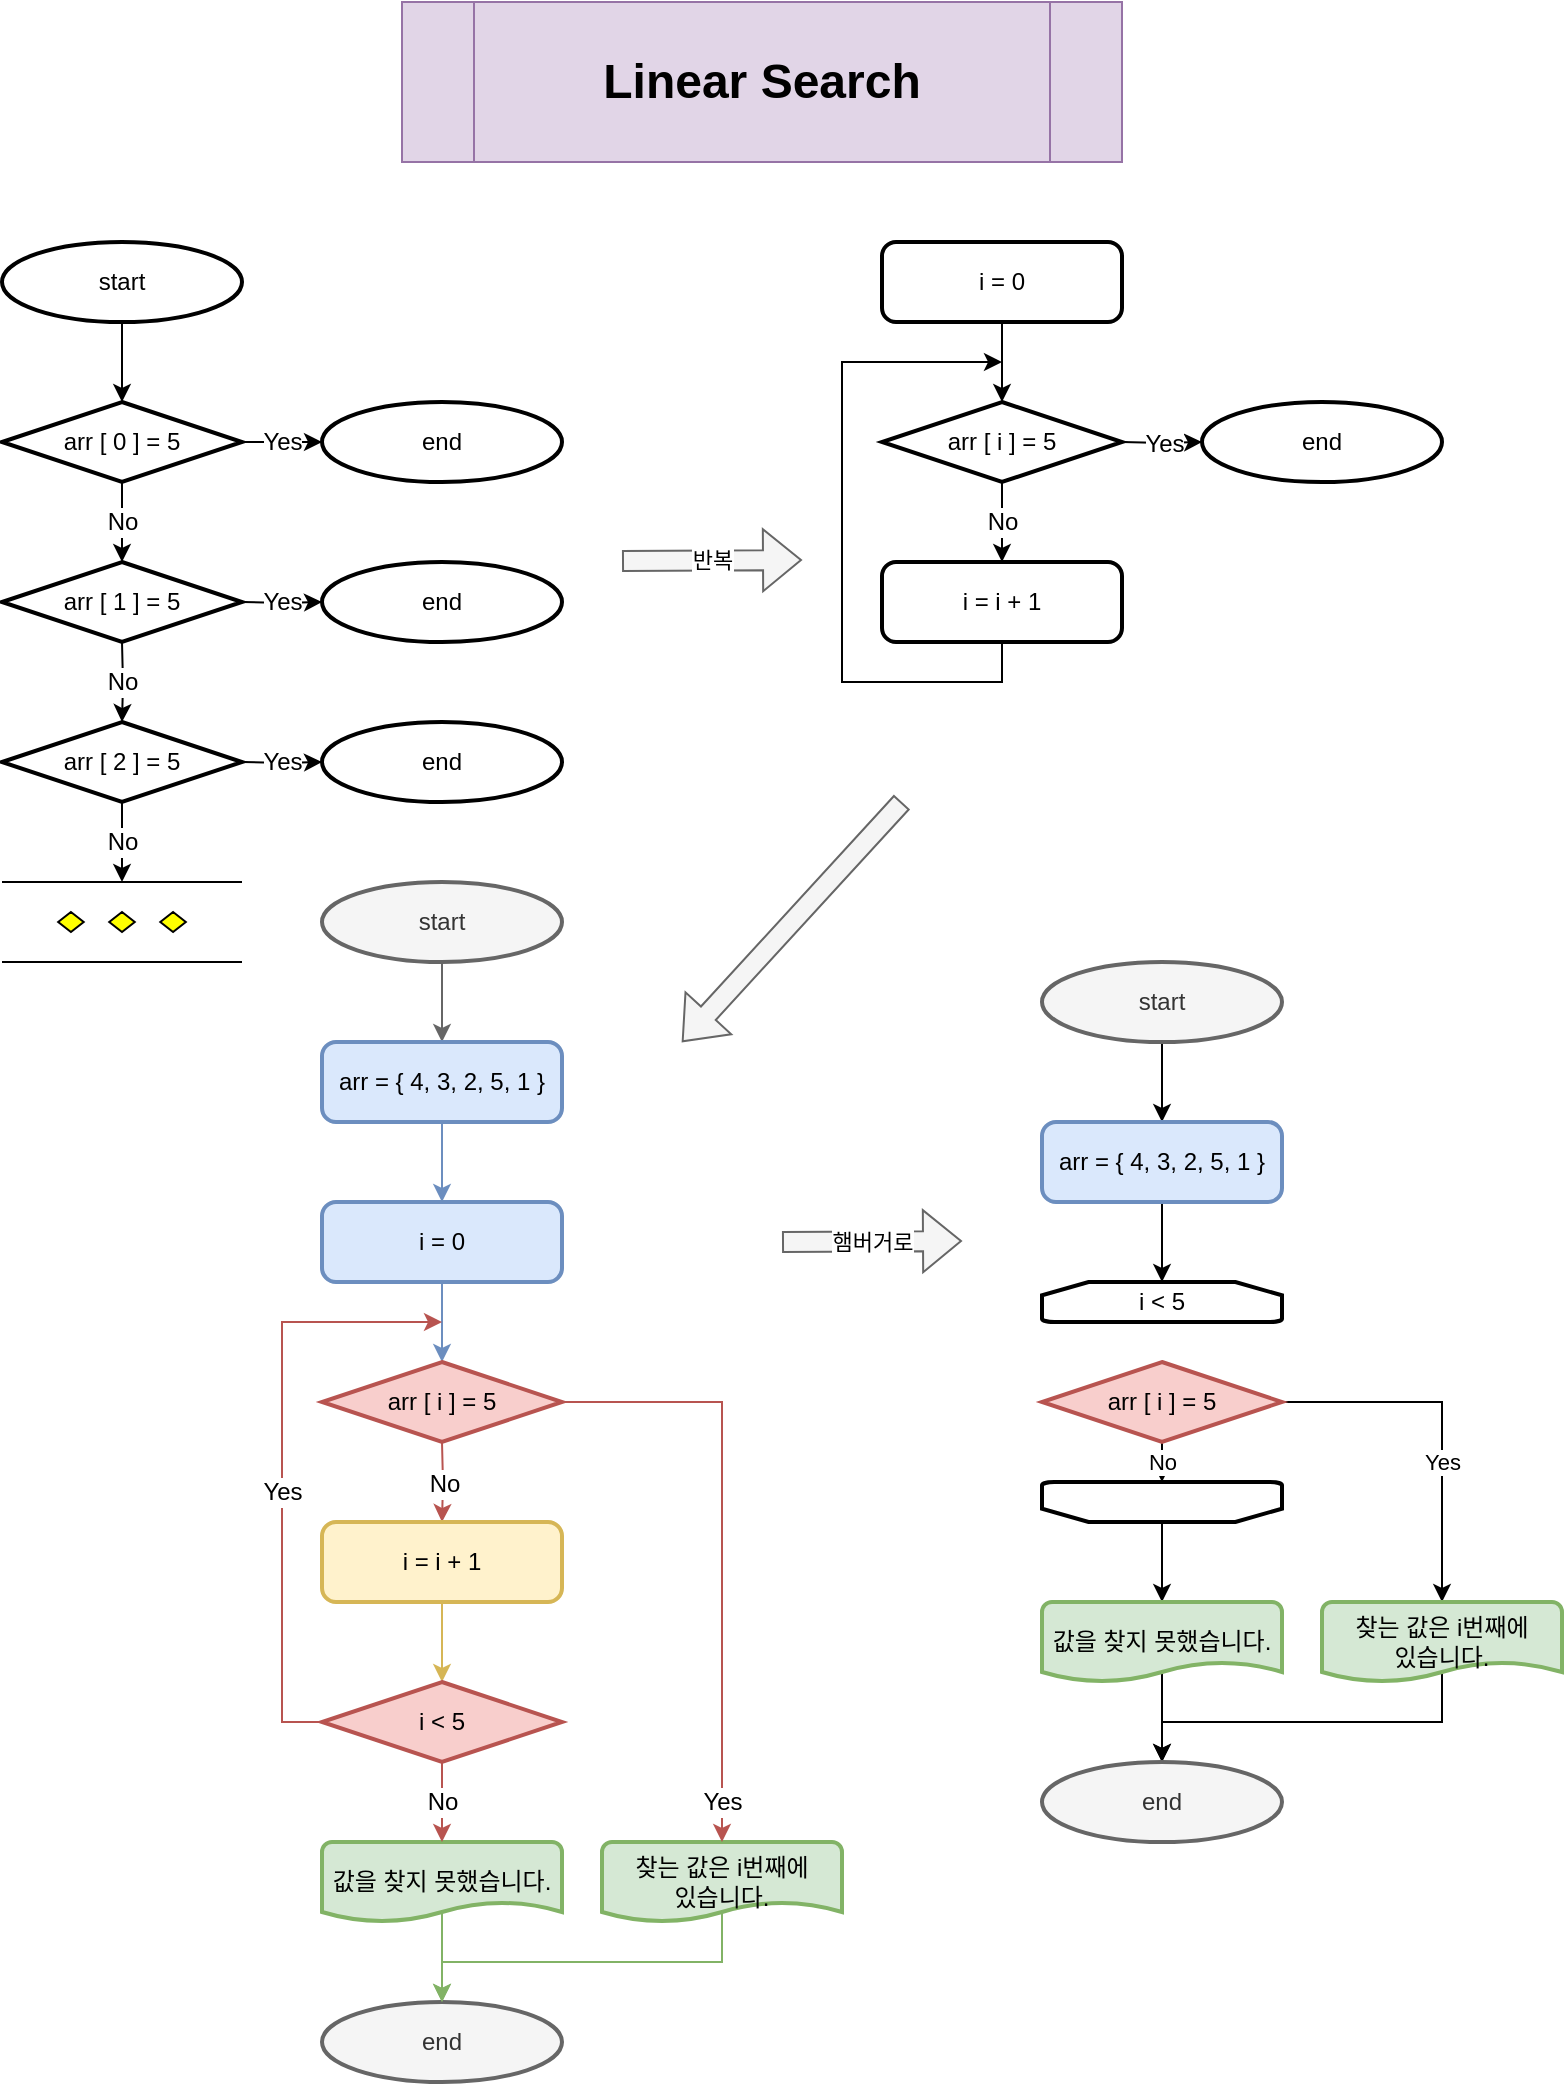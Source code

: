 <mxfile version="19.0.3" type="device"><diagram id="3qnnlM8ZlGHv3xdejWsj" name="Page-1"><mxGraphModel dx="1422" dy="857" grid="1" gridSize="10" guides="1" tooltips="1" connect="1" arrows="1" fold="1" page="1" pageScale="1" pageWidth="850" pageHeight="1100" math="0" shadow="0"><root><mxCell id="0"/><mxCell id="1" parent="0"/><mxCell id="qGrX_HqlAkUogeCEtPhj-1" value="Linear Search" style="shape=process;whiteSpace=wrap;html=1;backgroundOutline=1;fontSize=24;fillColor=#e1d5e7;strokeColor=#9673a6;fontStyle=1" parent="1" vertex="1"><mxGeometry x="240" y="40" width="360" height="80" as="geometry"/></mxCell><mxCell id="qGrX_HqlAkUogeCEtPhj-5" value="" style="edgeStyle=orthogonalEdgeStyle;rounded=0;orthogonalLoop=1;jettySize=auto;html=1;fontSize=12;" parent="1" source="qGrX_HqlAkUogeCEtPhj-2" target="qGrX_HqlAkUogeCEtPhj-3" edge="1"><mxGeometry relative="1" as="geometry"/></mxCell><mxCell id="qGrX_HqlAkUogeCEtPhj-2" value="start" style="strokeWidth=2;html=1;shape=mxgraph.flowchart.start_1;whiteSpace=wrap;fontSize=12;" parent="1" vertex="1"><mxGeometry x="40" y="160" width="120" height="40" as="geometry"/></mxCell><mxCell id="qGrX_HqlAkUogeCEtPhj-6" value="Yes" style="edgeStyle=orthogonalEdgeStyle;rounded=0;orthogonalLoop=1;jettySize=auto;html=1;fontSize=12;" parent="1" source="qGrX_HqlAkUogeCEtPhj-3" target="qGrX_HqlAkUogeCEtPhj-4" edge="1"><mxGeometry relative="1" as="geometry"/></mxCell><mxCell id="qGrX_HqlAkUogeCEtPhj-8" value="No" style="edgeStyle=orthogonalEdgeStyle;rounded=0;orthogonalLoop=1;jettySize=auto;html=1;fontSize=12;" parent="1" source="qGrX_HqlAkUogeCEtPhj-3" target="qGrX_HqlAkUogeCEtPhj-7" edge="1"><mxGeometry relative="1" as="geometry"/></mxCell><mxCell id="qGrX_HqlAkUogeCEtPhj-3" value="arr [ 0 ] = 5" style="strokeWidth=2;html=1;shape=mxgraph.flowchart.decision;whiteSpace=wrap;fontSize=12;" parent="1" vertex="1"><mxGeometry x="40" y="240" width="120" height="40" as="geometry"/></mxCell><mxCell id="qGrX_HqlAkUogeCEtPhj-4" value="end" style="strokeWidth=2;html=1;shape=mxgraph.flowchart.start_1;whiteSpace=wrap;fontSize=12;" parent="1" vertex="1"><mxGeometry x="200" y="240" width="120" height="40" as="geometry"/></mxCell><mxCell id="qGrX_HqlAkUogeCEtPhj-7" value="arr [ 1 ] = 5" style="strokeWidth=2;html=1;shape=mxgraph.flowchart.decision;whiteSpace=wrap;fontSize=12;" parent="1" vertex="1"><mxGeometry x="40" y="320" width="120" height="40" as="geometry"/></mxCell><mxCell id="qGrX_HqlAkUogeCEtPhj-9" value="Yes" style="edgeStyle=orthogonalEdgeStyle;rounded=0;orthogonalLoop=1;jettySize=auto;html=1;fontSize=12;" parent="1" target="qGrX_HqlAkUogeCEtPhj-10" edge="1"><mxGeometry relative="1" as="geometry"><mxPoint x="160" y="340" as="sourcePoint"/></mxGeometry></mxCell><mxCell id="qGrX_HqlAkUogeCEtPhj-10" value="end" style="strokeWidth=2;html=1;shape=mxgraph.flowchart.start_1;whiteSpace=wrap;fontSize=12;" parent="1" vertex="1"><mxGeometry x="200" y="320" width="120" height="40" as="geometry"/></mxCell><mxCell id="qGrX_HqlAkUogeCEtPhj-11" value="No" style="edgeStyle=orthogonalEdgeStyle;rounded=0;orthogonalLoop=1;jettySize=auto;html=1;fontSize=12;" parent="1" target="qGrX_HqlAkUogeCEtPhj-12" edge="1"><mxGeometry relative="1" as="geometry"><mxPoint x="100" y="360" as="sourcePoint"/></mxGeometry></mxCell><mxCell id="qGrX_HqlAkUogeCEtPhj-24" value="No" style="edgeStyle=orthogonalEdgeStyle;rounded=0;orthogonalLoop=1;jettySize=auto;html=1;fontSize=12;" parent="1" source="qGrX_HqlAkUogeCEtPhj-12" target="qGrX_HqlAkUogeCEtPhj-23" edge="1"><mxGeometry relative="1" as="geometry"/></mxCell><mxCell id="qGrX_HqlAkUogeCEtPhj-12" value="arr [ 2 ] = 5" style="strokeWidth=2;html=1;shape=mxgraph.flowchart.decision;whiteSpace=wrap;fontSize=12;" parent="1" vertex="1"><mxGeometry x="40" y="400" width="120" height="40" as="geometry"/></mxCell><mxCell id="qGrX_HqlAkUogeCEtPhj-13" value="Yes" style="edgeStyle=orthogonalEdgeStyle;rounded=0;orthogonalLoop=1;jettySize=auto;html=1;fontSize=12;" parent="1" target="qGrX_HqlAkUogeCEtPhj-14" edge="1"><mxGeometry relative="1" as="geometry"><mxPoint x="160" y="420" as="sourcePoint"/></mxGeometry></mxCell><mxCell id="qGrX_HqlAkUogeCEtPhj-14" value="end" style="strokeWidth=2;html=1;shape=mxgraph.flowchart.start_1;whiteSpace=wrap;fontSize=12;" parent="1" vertex="1"><mxGeometry x="200" y="400" width="120" height="40" as="geometry"/></mxCell><mxCell id="qGrX_HqlAkUogeCEtPhj-23" value="" style="verticalLabelPosition=bottom;verticalAlign=top;html=1;shape=mxgraph.flowchart.parallel_mode;pointerEvents=1;fontSize=12;" parent="1" vertex="1"><mxGeometry x="40" y="480" width="120" height="40" as="geometry"/></mxCell><mxCell id="qGrX_HqlAkUogeCEtPhj-62" value="" style="edgeStyle=orthogonalEdgeStyle;rounded=0;orthogonalLoop=1;jettySize=auto;html=1;fontSize=12;" parent="1" source="qGrX_HqlAkUogeCEtPhj-34" target="qGrX_HqlAkUogeCEtPhj-35" edge="1"><mxGeometry relative="1" as="geometry"/></mxCell><mxCell id="qGrX_HqlAkUogeCEtPhj-34" value="i = 0" style="rounded=1;whiteSpace=wrap;html=1;absoluteArcSize=1;arcSize=14;strokeWidth=2;fontSize=12;" parent="1" vertex="1"><mxGeometry x="480" y="160" width="120" height="40" as="geometry"/></mxCell><mxCell id="qGrX_HqlAkUogeCEtPhj-40" value="No" style="edgeStyle=orthogonalEdgeStyle;rounded=0;orthogonalLoop=1;jettySize=auto;html=1;fontSize=12;" parent="1" source="qGrX_HqlAkUogeCEtPhj-35" target="qGrX_HqlAkUogeCEtPhj-38" edge="1"><mxGeometry relative="1" as="geometry"/></mxCell><mxCell id="qGrX_HqlAkUogeCEtPhj-35" value="arr [ i ] = 5" style="strokeWidth=2;html=1;shape=mxgraph.flowchart.decision;whiteSpace=wrap;fontSize=12;" parent="1" vertex="1"><mxGeometry x="480" y="240" width="120" height="40" as="geometry"/></mxCell><mxCell id="qGrX_HqlAkUogeCEtPhj-36" value="Yes" style="edgeStyle=orthogonalEdgeStyle;rounded=0;orthogonalLoop=1;jettySize=auto;html=1;fontSize=12;" parent="1" edge="1"><mxGeometry relative="1" as="geometry"><mxPoint x="600" y="260" as="sourcePoint"/><mxPoint x="640" y="260" as="targetPoint"/></mxGeometry></mxCell><mxCell id="qGrX_HqlAkUogeCEtPhj-41" style="edgeStyle=orthogonalEdgeStyle;rounded=0;orthogonalLoop=1;jettySize=auto;html=1;fontSize=12;" parent="1" source="qGrX_HqlAkUogeCEtPhj-38" edge="1"><mxGeometry relative="1" as="geometry"><mxPoint x="540" y="220" as="targetPoint"/><Array as="points"><mxPoint x="540" y="380"/><mxPoint x="460" y="380"/><mxPoint x="460" y="220"/></Array></mxGeometry></mxCell><mxCell id="qGrX_HqlAkUogeCEtPhj-38" value="i = i + 1" style="rounded=1;whiteSpace=wrap;html=1;absoluteArcSize=1;arcSize=14;strokeWidth=2;fontSize=12;" parent="1" vertex="1"><mxGeometry x="480" y="320" width="120" height="40" as="geometry"/></mxCell><mxCell id="qGrX_HqlAkUogeCEtPhj-48" value="No" style="edgeStyle=orthogonalEdgeStyle;rounded=0;orthogonalLoop=1;jettySize=auto;html=1;fontSize=12;fillColor=#f8cecc;strokeColor=#b85450;" parent="1" edge="1"><mxGeometry relative="1" as="geometry"><mxPoint x="260" y="760" as="sourcePoint"/><mxPoint x="260" y="800" as="targetPoint"/></mxGeometry></mxCell><mxCell id="qGrX_HqlAkUogeCEtPhj-70" value="" style="edgeStyle=orthogonalEdgeStyle;rounded=0;orthogonalLoop=1;jettySize=auto;html=1;fontSize=12;fillColor=#dae8fc;strokeColor=#6c8ebf;" parent="1" source="qGrX_HqlAkUogeCEtPhj-50" edge="1"><mxGeometry relative="1" as="geometry"><mxPoint x="260" y="720" as="targetPoint"/></mxGeometry></mxCell><mxCell id="qGrX_HqlAkUogeCEtPhj-50" value="i = 0" style="rounded=1;whiteSpace=wrap;html=1;absoluteArcSize=1;arcSize=14;strokeWidth=2;fontSize=12;fillColor=#dae8fc;strokeColor=#6c8ebf;" parent="1" vertex="1"><mxGeometry x="200" y="640" width="120" height="40" as="geometry"/></mxCell><mxCell id="qGrX_HqlAkUogeCEtPhj-58" value="end" style="strokeWidth=2;html=1;shape=mxgraph.flowchart.start_1;whiteSpace=wrap;fontSize=12;fillColor=#f5f5f5;fontColor=#333333;strokeColor=#666666;" parent="1" vertex="1"><mxGeometry x="200" y="1040" width="120" height="40" as="geometry"/></mxCell><mxCell id="qGrX_HqlAkUogeCEtPhj-81" value="" style="edgeStyle=orthogonalEdgeStyle;rounded=0;orthogonalLoop=1;jettySize=auto;html=1;fontSize=12;exitX=0.5;exitY=0.85;exitDx=0;exitDy=0;exitPerimeter=0;fillColor=#d5e8d4;strokeColor=#82b366;" parent="1" source="qGrX_HqlAkUogeCEtPhj-59" target="qGrX_HqlAkUogeCEtPhj-58" edge="1"><mxGeometry relative="1" as="geometry"/></mxCell><mxCell id="qGrX_HqlAkUogeCEtPhj-59" value="값을 찾지 못했습니다." style="strokeWidth=2;html=1;shape=mxgraph.flowchart.document2;whiteSpace=wrap;size=0.25;fontSize=12;fillColor=#d5e8d4;strokeColor=#82b366;" parent="1" vertex="1"><mxGeometry x="200" y="960" width="120" height="40" as="geometry"/></mxCell><mxCell id="qGrX_HqlAkUogeCEtPhj-82" style="edgeStyle=orthogonalEdgeStyle;rounded=0;orthogonalLoop=1;jettySize=auto;html=1;fontSize=12;exitX=0.5;exitY=0.875;exitDx=0;exitDy=0;exitPerimeter=0;fillColor=#d5e8d4;strokeColor=#82b366;" parent="1" source="qGrX_HqlAkUogeCEtPhj-60" edge="1"><mxGeometry relative="1" as="geometry"><mxPoint x="260" y="1040" as="targetPoint"/><Array as="points"><mxPoint x="400" y="1020"/><mxPoint x="260" y="1020"/></Array></mxGeometry></mxCell><mxCell id="qGrX_HqlAkUogeCEtPhj-60" value="찾는 값은 i번째에&lt;br&gt;있습니다." style="strokeWidth=2;html=1;shape=mxgraph.flowchart.document2;whiteSpace=wrap;size=0.25;fontSize=12;fillColor=#d5e8d4;strokeColor=#82b366;" parent="1" vertex="1"><mxGeometry x="340" y="960" width="120" height="40" as="geometry"/></mxCell><mxCell id="qGrX_HqlAkUogeCEtPhj-61" value="end" style="strokeWidth=2;html=1;shape=mxgraph.flowchart.start_1;whiteSpace=wrap;fontSize=12;" parent="1" vertex="1"><mxGeometry x="640" y="240" width="120" height="40" as="geometry"/></mxCell><mxCell id="qGrX_HqlAkUogeCEtPhj-68" value="" style="edgeStyle=orthogonalEdgeStyle;rounded=0;orthogonalLoop=1;jettySize=auto;html=1;fontSize=12;fillColor=#f5f5f5;strokeColor=#666666;" parent="1" source="qGrX_HqlAkUogeCEtPhj-65" target="qGrX_HqlAkUogeCEtPhj-66" edge="1"><mxGeometry relative="1" as="geometry"/></mxCell><mxCell id="qGrX_HqlAkUogeCEtPhj-65" value="start" style="strokeWidth=2;html=1;shape=mxgraph.flowchart.start_1;whiteSpace=wrap;fontSize=12;fillColor=#f5f5f5;fontColor=#333333;strokeColor=#666666;" parent="1" vertex="1"><mxGeometry x="200" y="480" width="120" height="40" as="geometry"/></mxCell><mxCell id="qGrX_HqlAkUogeCEtPhj-67" value="" style="edgeStyle=orthogonalEdgeStyle;rounded=0;orthogonalLoop=1;jettySize=auto;html=1;fontSize=12;fillColor=#dae8fc;strokeColor=#6c8ebf;" parent="1" source="qGrX_HqlAkUogeCEtPhj-66" target="qGrX_HqlAkUogeCEtPhj-50" edge="1"><mxGeometry relative="1" as="geometry"/></mxCell><mxCell id="qGrX_HqlAkUogeCEtPhj-66" value="arr = { 4, 3, 2, 5, 1 }" style="rounded=1;whiteSpace=wrap;html=1;absoluteArcSize=1;arcSize=14;strokeWidth=2;fontSize=12;fillColor=#dae8fc;strokeColor=#6c8ebf;" parent="1" vertex="1"><mxGeometry x="200" y="560" width="120" height="40" as="geometry"/></mxCell><mxCell id="qGrX_HqlAkUogeCEtPhj-80" value="Yes" style="edgeStyle=orthogonalEdgeStyle;rounded=0;orthogonalLoop=1;jettySize=auto;html=1;fontSize=12;fillColor=#f8cecc;strokeColor=#b85450;" parent="1" source="qGrX_HqlAkUogeCEtPhj-72" target="qGrX_HqlAkUogeCEtPhj-60" edge="1"><mxGeometry x="0.867" relative="1" as="geometry"><mxPoint as="offset"/></mxGeometry></mxCell><mxCell id="qGrX_HqlAkUogeCEtPhj-72" value="arr [ i ] = 5" style="strokeWidth=2;html=1;shape=mxgraph.flowchart.decision;whiteSpace=wrap;fontSize=12;fillColor=#f8cecc;strokeColor=#b85450;" parent="1" vertex="1"><mxGeometry x="200" y="720" width="120" height="40" as="geometry"/></mxCell><mxCell id="qGrX_HqlAkUogeCEtPhj-77" value="" style="edgeStyle=orthogonalEdgeStyle;rounded=0;orthogonalLoop=1;jettySize=auto;html=1;fontSize=12;fillColor=#fff2cc;strokeColor=#d6b656;" parent="1" source="qGrX_HqlAkUogeCEtPhj-73" target="qGrX_HqlAkUogeCEtPhj-74" edge="1"><mxGeometry relative="1" as="geometry"/></mxCell><mxCell id="qGrX_HqlAkUogeCEtPhj-73" value="i = i + 1" style="rounded=1;whiteSpace=wrap;html=1;absoluteArcSize=1;arcSize=14;strokeWidth=2;fontSize=12;fillColor=#fff2cc;strokeColor=#d6b656;" parent="1" vertex="1"><mxGeometry x="200" y="800" width="120" height="40" as="geometry"/></mxCell><mxCell id="qGrX_HqlAkUogeCEtPhj-78" value="No" style="edgeStyle=orthogonalEdgeStyle;rounded=0;orthogonalLoop=1;jettySize=auto;html=1;fontSize=12;fillColor=#f8cecc;strokeColor=#b85450;" parent="1" source="qGrX_HqlAkUogeCEtPhj-74" target="qGrX_HqlAkUogeCEtPhj-59" edge="1"><mxGeometry relative="1" as="geometry"/></mxCell><mxCell id="qGrX_HqlAkUogeCEtPhj-79" value="Yes" style="edgeStyle=orthogonalEdgeStyle;rounded=0;orthogonalLoop=1;jettySize=auto;html=1;fontSize=12;fillColor=#f8cecc;strokeColor=#b85450;" parent="1" source="qGrX_HqlAkUogeCEtPhj-74" edge="1"><mxGeometry x="-0.097" relative="1" as="geometry"><mxPoint x="260" y="700" as="targetPoint"/><Array as="points"><mxPoint x="180" y="900"/><mxPoint x="180" y="700"/><mxPoint x="260" y="700"/></Array><mxPoint as="offset"/></mxGeometry></mxCell><mxCell id="qGrX_HqlAkUogeCEtPhj-74" value="i &amp;lt; 5" style="strokeWidth=2;html=1;shape=mxgraph.flowchart.decision;whiteSpace=wrap;fontSize=12;fillColor=#f8cecc;strokeColor=#b85450;" parent="1" vertex="1"><mxGeometry x="200" y="880" width="120" height="40" as="geometry"/></mxCell><mxCell id="0cw1xLXHBEsxzYu7qFt--10" value="" style="edgeStyle=orthogonalEdgeStyle;rounded=0;orthogonalLoop=1;jettySize=auto;html=1;" parent="1" source="0cw1xLXHBEsxzYu7qFt--1" target="0cw1xLXHBEsxzYu7qFt--2" edge="1"><mxGeometry relative="1" as="geometry"/></mxCell><mxCell id="0cw1xLXHBEsxzYu7qFt--1" value="start" style="strokeWidth=2;html=1;shape=mxgraph.flowchart.start_1;whiteSpace=wrap;fontSize=12;fillColor=#f5f5f5;fontColor=#333333;strokeColor=#666666;" parent="1" vertex="1"><mxGeometry x="560" y="520" width="120" height="40" as="geometry"/></mxCell><mxCell id="0cw1xLXHBEsxzYu7qFt--11" value="" style="edgeStyle=orthogonalEdgeStyle;rounded=0;orthogonalLoop=1;jettySize=auto;html=1;entryX=0.5;entryY=0;entryDx=0;entryDy=0;entryPerimeter=0;" parent="1" source="0cw1xLXHBEsxzYu7qFt--2" target="0cw1xLXHBEsxzYu7qFt--3" edge="1"><mxGeometry relative="1" as="geometry"/></mxCell><mxCell id="0cw1xLXHBEsxzYu7qFt--2" value="arr = { 4, 3, 2, 5, 1 }" style="rounded=1;whiteSpace=wrap;html=1;absoluteArcSize=1;arcSize=14;strokeWidth=2;fontSize=12;fillColor=#dae8fc;strokeColor=#6c8ebf;" parent="1" vertex="1"><mxGeometry x="560" y="600" width="120" height="40" as="geometry"/></mxCell><mxCell id="0cw1xLXHBEsxzYu7qFt--3" value="i &amp;lt; 5" style="strokeWidth=2;html=1;shape=mxgraph.flowchart.loop_limit;whiteSpace=wrap;" parent="1" vertex="1"><mxGeometry x="560" y="680" width="120" height="20" as="geometry"/></mxCell><mxCell id="0cw1xLXHBEsxzYu7qFt--14" value="No" style="edgeStyle=orthogonalEdgeStyle;rounded=0;orthogonalLoop=1;jettySize=auto;html=1;entryX=0.5;entryY=1;entryDx=0;entryDy=0;entryPerimeter=0;" parent="1" source="0cw1xLXHBEsxzYu7qFt--4" target="0cw1xLXHBEsxzYu7qFt--5" edge="1"><mxGeometry relative="1" as="geometry"/></mxCell><mxCell id="0cw1xLXHBEsxzYu7qFt--16" value="Yes" style="edgeStyle=orthogonalEdgeStyle;rounded=0;orthogonalLoop=1;jettySize=auto;html=1;entryX=0.5;entryY=0;entryDx=0;entryDy=0;entryPerimeter=0;" parent="1" source="0cw1xLXHBEsxzYu7qFt--4" target="0cw1xLXHBEsxzYu7qFt--7" edge="1"><mxGeometry x="0.222" relative="1" as="geometry"><mxPoint as="offset"/></mxGeometry></mxCell><mxCell id="0cw1xLXHBEsxzYu7qFt--4" value="arr [ i ] = 5" style="strokeWidth=2;html=1;shape=mxgraph.flowchart.decision;whiteSpace=wrap;fontSize=12;fillColor=#f8cecc;strokeColor=#b85450;" parent="1" vertex="1"><mxGeometry x="560" y="720" width="120" height="40" as="geometry"/></mxCell><mxCell id="0cw1xLXHBEsxzYu7qFt--12" value="" style="edgeStyle=orthogonalEdgeStyle;rounded=0;orthogonalLoop=1;jettySize=auto;html=1;" parent="1" source="0cw1xLXHBEsxzYu7qFt--5" target="0cw1xLXHBEsxzYu7qFt--6" edge="1"><mxGeometry relative="1" as="geometry"/></mxCell><mxCell id="0cw1xLXHBEsxzYu7qFt--5" value="" style="strokeWidth=2;html=1;shape=mxgraph.flowchart.loop_limit;whiteSpace=wrap;rotation=-180;" parent="1" vertex="1"><mxGeometry x="560" y="780" width="120" height="20" as="geometry"/></mxCell><mxCell id="0cw1xLXHBEsxzYu7qFt--13" value="" style="edgeStyle=orthogonalEdgeStyle;rounded=0;orthogonalLoop=1;jettySize=auto;html=1;exitX=0.5;exitY=0.85;exitDx=0;exitDy=0;exitPerimeter=0;" parent="1" source="0cw1xLXHBEsxzYu7qFt--6" target="0cw1xLXHBEsxzYu7qFt--9" edge="1"><mxGeometry relative="1" as="geometry"/></mxCell><mxCell id="0cw1xLXHBEsxzYu7qFt--6" value="값을 찾지 못했습니다." style="strokeWidth=2;html=1;shape=mxgraph.flowchart.document2;whiteSpace=wrap;size=0.25;fontSize=12;fillColor=#d5e8d4;strokeColor=#82b366;" parent="1" vertex="1"><mxGeometry x="560" y="840" width="120" height="40" as="geometry"/></mxCell><mxCell id="0cw1xLXHBEsxzYu7qFt--17" style="edgeStyle=orthogonalEdgeStyle;rounded=0;orthogonalLoop=1;jettySize=auto;html=1;exitX=0.5;exitY=0.85;exitDx=0;exitDy=0;exitPerimeter=0;" parent="1" source="0cw1xLXHBEsxzYu7qFt--7" edge="1"><mxGeometry relative="1" as="geometry"><mxPoint x="620" y="920" as="targetPoint"/><Array as="points"><mxPoint x="760" y="900"/><mxPoint x="620" y="900"/></Array></mxGeometry></mxCell><mxCell id="0cw1xLXHBEsxzYu7qFt--7" value="찾는 값은 i번째에&lt;br&gt;있습니다." style="strokeWidth=2;html=1;shape=mxgraph.flowchart.document2;whiteSpace=wrap;size=0.25;fontSize=12;fillColor=#d5e8d4;strokeColor=#82b366;" parent="1" vertex="1"><mxGeometry x="700" y="840" width="120" height="40" as="geometry"/></mxCell><mxCell id="0cw1xLXHBEsxzYu7qFt--9" value="end" style="strokeWidth=2;html=1;shape=mxgraph.flowchart.start_1;whiteSpace=wrap;fontSize=12;fillColor=#f5f5f5;fontColor=#333333;strokeColor=#666666;" parent="1" vertex="1"><mxGeometry x="560" y="920" width="120" height="40" as="geometry"/></mxCell><mxCell id="0cw1xLXHBEsxzYu7qFt--18" value="" style="shape=flexArrow;endArrow=classic;html=1;rounded=0;fillColor=#f5f5f5;strokeColor=#666666;" parent="1" edge="1"><mxGeometry width="50" height="50" relative="1" as="geometry"><mxPoint x="490" y="440" as="sourcePoint"/><mxPoint x="380" y="560" as="targetPoint"/></mxGeometry></mxCell><mxCell id="0cw1xLXHBEsxzYu7qFt--19" value="햄버거로" style="shape=flexArrow;endArrow=classic;html=1;rounded=0;fillColor=#f5f5f5;strokeColor=#666666;" parent="1" edge="1"><mxGeometry width="50" height="50" relative="1" as="geometry"><mxPoint x="430" y="660" as="sourcePoint"/><mxPoint x="520" y="659.5" as="targetPoint"/></mxGeometry></mxCell><mxCell id="f0fZsAutoech6pELchtb-1" value="반복" style="shape=flexArrow;endArrow=classic;html=1;rounded=0;fillColor=#f5f5f5;strokeColor=#666666;" parent="1" edge="1"><mxGeometry width="50" height="50" relative="1" as="geometry"><mxPoint x="350" y="319.5" as="sourcePoint"/><mxPoint x="440" y="319" as="targetPoint"/></mxGeometry></mxCell></root></mxGraphModel></diagram></mxfile>